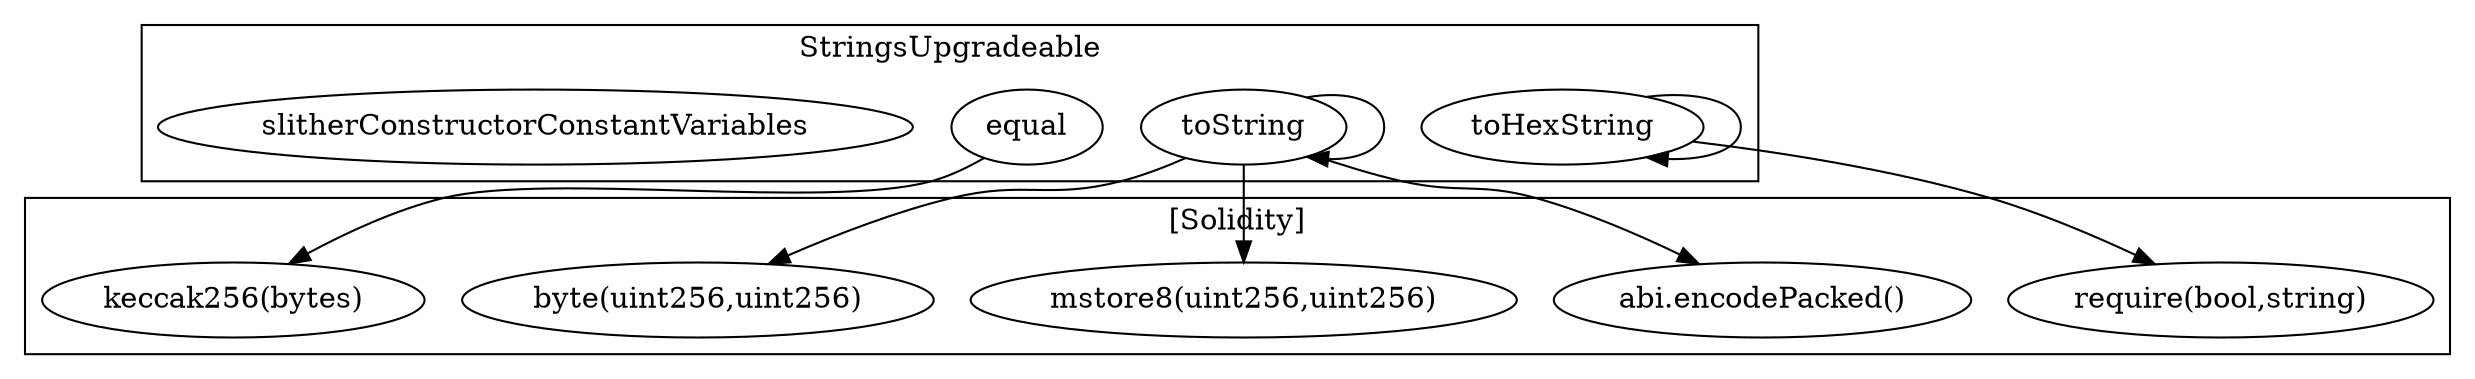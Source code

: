 strict digraph {
subgraph cluster_5305_StringsUpgradeable {
label = "StringsUpgradeable"
"5305_toHexString" [label="toHexString"]
"5305_toString" [label="toString"]
"5305_equal" [label="equal"]
"5305_slitherConstructorConstantVariables" [label="slitherConstructorConstantVariables"]
"5305_toHexString" -> "5305_toHexString"
"5305_toString" -> "5305_toString"
}subgraph cluster_solidity {
label = "[Solidity]"
"mstore8(uint256,uint256)" 
"require(bool,string)" 
"abi.encodePacked()" 
"byte(uint256,uint256)" 
"keccak256(bytes)" 
"5305_toString" -> "byte(uint256,uint256)"
"5305_equal" -> "keccak256(bytes)"
"5305_toString" -> "mstore8(uint256,uint256)"
"5305_toString" -> "abi.encodePacked()"
"5305_toHexString" -> "require(bool,string)"
}
}